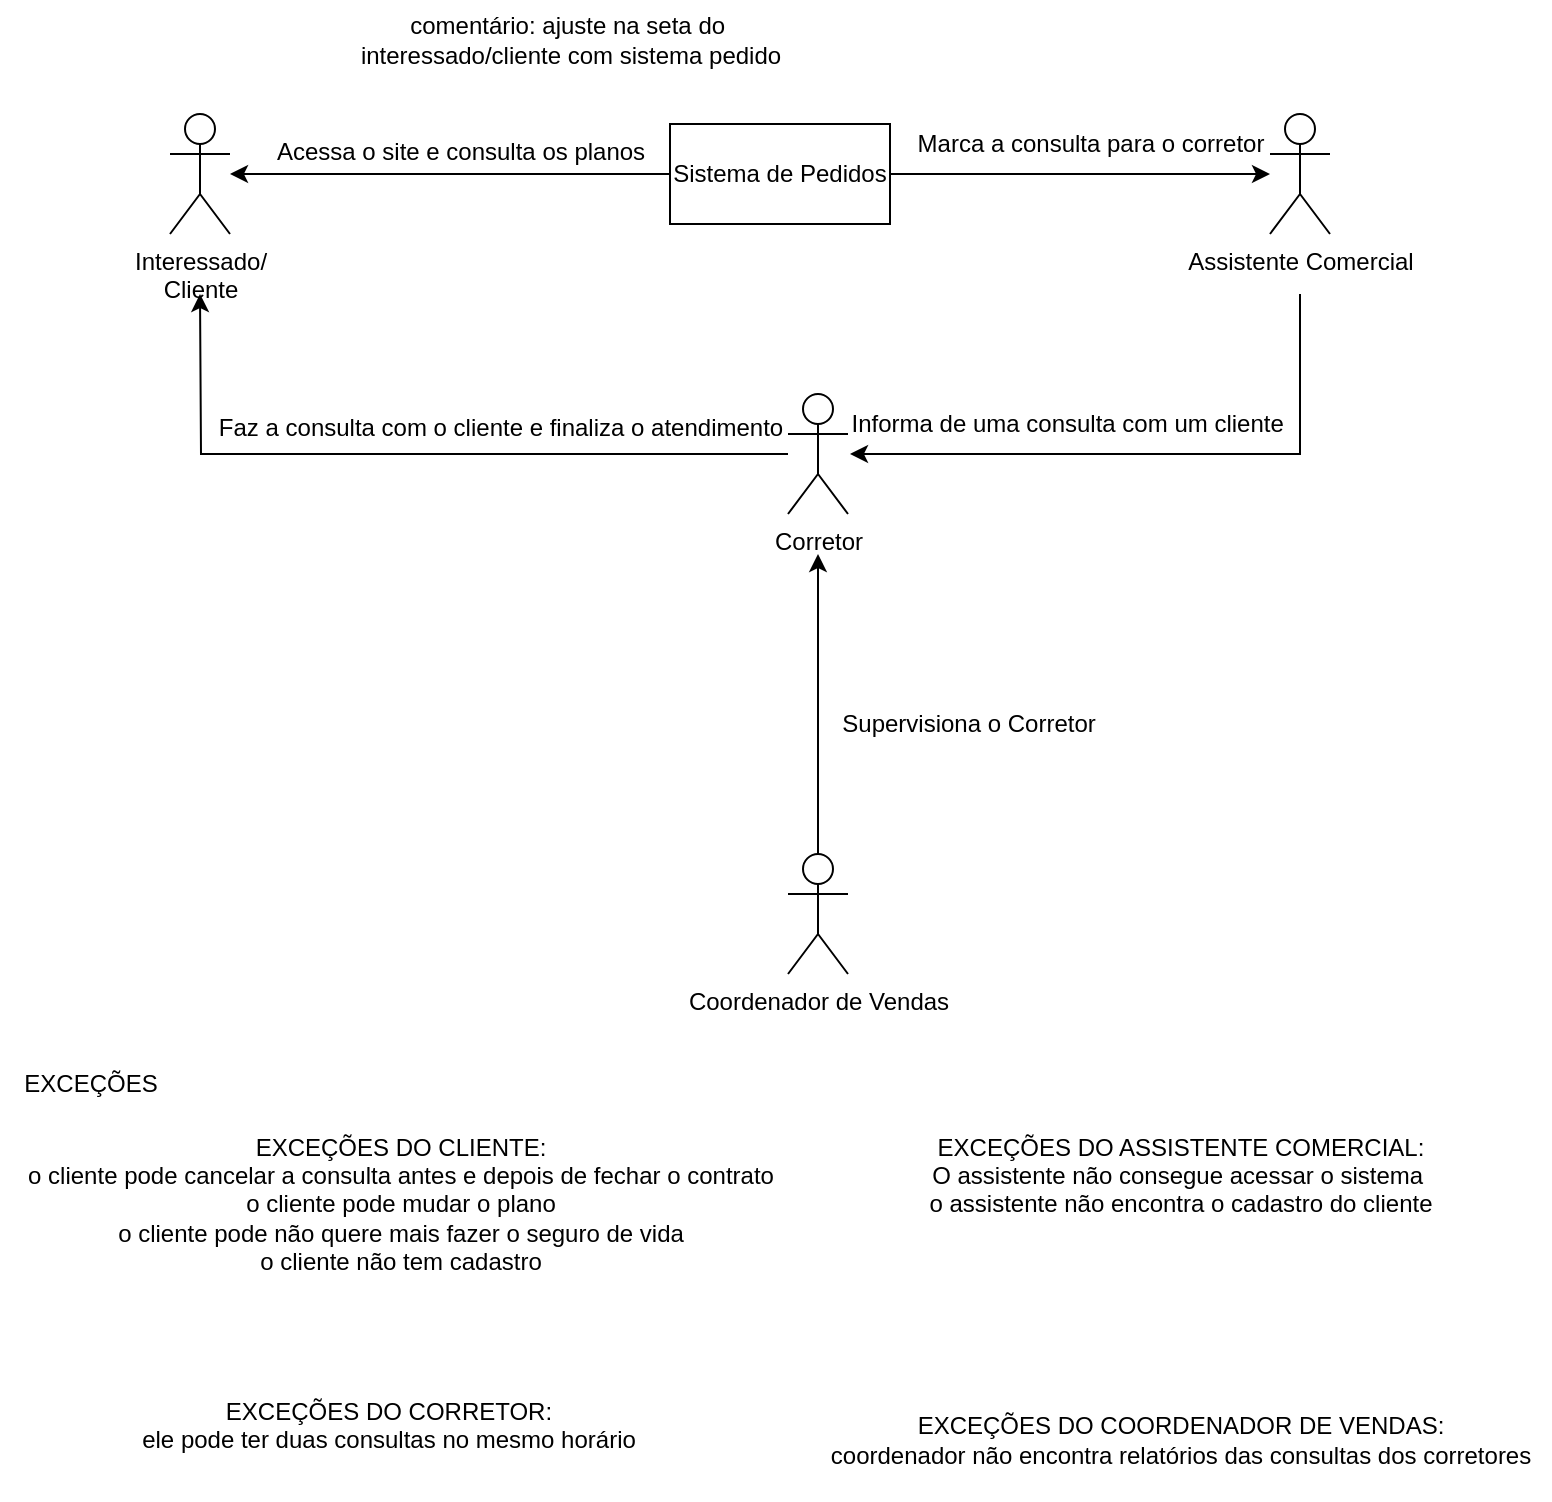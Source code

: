 <mxfile version="28.2.0">
  <diagram name="Página-1" id="5CVApHUxT2Qb8BV_8pRm">
    <mxGraphModel dx="872" dy="465" grid="1" gridSize="10" guides="1" tooltips="1" connect="1" arrows="1" fold="1" page="1" pageScale="1" pageWidth="827" pageHeight="1169" math="0" shadow="0">
      <root>
        <mxCell id="0" />
        <mxCell id="1" parent="0" />
        <mxCell id="hCjCRPXbyl-o-TLRtF-d-1" value="Interessado/&lt;div&gt;Cliente&lt;/div&gt;" style="shape=umlActor;verticalLabelPosition=bottom;verticalAlign=top;html=1;outlineConnect=0;" parent="1" vertex="1">
          <mxGeometry x="90" y="70" width="30" height="60" as="geometry" />
        </mxCell>
        <mxCell id="hCjCRPXbyl-o-TLRtF-d-17" style="edgeStyle=orthogonalEdgeStyle;rounded=0;orthogonalLoop=1;jettySize=auto;html=1;" parent="1" source="hCjCRPXbyl-o-TLRtF-d-3" edge="1">
          <mxGeometry relative="1" as="geometry">
            <mxPoint x="105" y="160" as="targetPoint" />
          </mxGeometry>
        </mxCell>
        <mxCell id="hCjCRPXbyl-o-TLRtF-d-3" value="Corretor" style="shape=umlActor;verticalLabelPosition=bottom;verticalAlign=top;html=1;" parent="1" vertex="1">
          <mxGeometry x="399" y="210" width="30" height="60" as="geometry" />
        </mxCell>
        <mxCell id="hCjCRPXbyl-o-TLRtF-d-20" style="edgeStyle=orthogonalEdgeStyle;rounded=0;orthogonalLoop=1;jettySize=auto;html=1;" parent="1" source="hCjCRPXbyl-o-TLRtF-d-4" edge="1">
          <mxGeometry relative="1" as="geometry">
            <mxPoint x="414" y="290" as="targetPoint" />
          </mxGeometry>
        </mxCell>
        <mxCell id="hCjCRPXbyl-o-TLRtF-d-4" value="Coordenador de Vendas" style="shape=umlActor;verticalLabelPosition=bottom;verticalAlign=top;html=1;" parent="1" vertex="1">
          <mxGeometry x="399" y="440" width="30" height="60" as="geometry" />
        </mxCell>
        <mxCell id="hCjCRPXbyl-o-TLRtF-d-16" style="edgeStyle=orthogonalEdgeStyle;rounded=0;orthogonalLoop=1;jettySize=auto;html=1;" parent="1" edge="1">
          <mxGeometry relative="1" as="geometry">
            <mxPoint x="430" y="240" as="targetPoint" />
            <Array as="points">
              <mxPoint x="655" y="240" />
              <mxPoint x="431" y="240" />
            </Array>
            <mxPoint x="655" y="160" as="sourcePoint" />
          </mxGeometry>
        </mxCell>
        <mxCell id="hCjCRPXbyl-o-TLRtF-d-5" value="Assistente Comercial" style="shape=umlActor;verticalLabelPosition=bottom;verticalAlign=top;html=1;" parent="1" vertex="1">
          <mxGeometry x="640" y="70" width="30" height="60" as="geometry" />
        </mxCell>
        <mxCell id="hCjCRPXbyl-o-TLRtF-d-9" style="edgeStyle=orthogonalEdgeStyle;rounded=0;orthogonalLoop=1;jettySize=auto;html=1;" parent="1" source="hCjCRPXbyl-o-TLRtF-d-6" target="hCjCRPXbyl-o-TLRtF-d-5" edge="1">
          <mxGeometry relative="1" as="geometry">
            <mxPoint x="560" y="95" as="targetPoint" />
          </mxGeometry>
        </mxCell>
        <mxCell id="iJBCQb-Vr-bR_ese6J-H-1" style="edgeStyle=orthogonalEdgeStyle;rounded=0;orthogonalLoop=1;jettySize=auto;html=1;" edge="1" parent="1" source="hCjCRPXbyl-o-TLRtF-d-6" target="hCjCRPXbyl-o-TLRtF-d-1">
          <mxGeometry relative="1" as="geometry" />
        </mxCell>
        <mxCell id="hCjCRPXbyl-o-TLRtF-d-6" value="Sistema de Pedidos" style="html=1;whiteSpace=wrap;" parent="1" vertex="1">
          <mxGeometry x="340" y="75" width="110" height="50" as="geometry" />
        </mxCell>
        <mxCell id="hCjCRPXbyl-o-TLRtF-d-11" value="Acessa o site e consulta os planos" style="text;html=1;align=center;verticalAlign=middle;resizable=0;points=[];autosize=1;strokeColor=none;fillColor=none;" parent="1" vertex="1">
          <mxGeometry x="130" y="74" width="210" height="30" as="geometry" />
        </mxCell>
        <mxCell id="hCjCRPXbyl-o-TLRtF-d-12" value="Marca a consulta para o corretor" style="text;html=1;align=center;verticalAlign=middle;resizable=0;points=[];autosize=1;strokeColor=none;fillColor=none;" parent="1" vertex="1">
          <mxGeometry x="450" y="70" width="200" height="30" as="geometry" />
        </mxCell>
        <mxCell id="hCjCRPXbyl-o-TLRtF-d-15" value="Informa de uma consulta com um cliente&amp;nbsp;" style="text;html=1;align=center;verticalAlign=middle;resizable=0;points=[];autosize=1;strokeColor=none;fillColor=none;" parent="1" vertex="1">
          <mxGeometry x="420" y="210" width="240" height="30" as="geometry" />
        </mxCell>
        <mxCell id="hCjCRPXbyl-o-TLRtF-d-18" value="Faz a consulta com o cliente e finaliza o atendimento" style="text;html=1;align=center;verticalAlign=middle;resizable=0;points=[];autosize=1;strokeColor=none;fillColor=none;" parent="1" vertex="1">
          <mxGeometry x="100" y="212" width="310" height="30" as="geometry" />
        </mxCell>
        <mxCell id="hCjCRPXbyl-o-TLRtF-d-21" value="Supervisiona o Corretor" style="text;html=1;align=center;verticalAlign=middle;resizable=0;points=[];autosize=1;strokeColor=none;fillColor=none;" parent="1" vertex="1">
          <mxGeometry x="414" y="360" width="150" height="30" as="geometry" />
        </mxCell>
        <mxCell id="7WBxGnF5Bs0CoMvxR5BY-2" value="EXCEÇÕES" style="text;html=1;align=center;verticalAlign=middle;resizable=0;points=[];autosize=1;strokeColor=none;fillColor=none;" parent="1" vertex="1">
          <mxGeometry x="5" y="540" width="90" height="30" as="geometry" />
        </mxCell>
        <mxCell id="7WBxGnF5Bs0CoMvxR5BY-3" value="EXCEÇÕES DO CLIENTE:&lt;div&gt;o cliente pode cancelar a consulta antes e depois de fechar o contrato&lt;/div&gt;&lt;div&gt;o cliente pode mudar o plano&lt;/div&gt;&lt;div&gt;o cliente pode não quere mais fazer o seguro de vida&lt;/div&gt;&lt;div&gt;o cliente não tem cadastro&lt;/div&gt;" style="text;html=1;align=center;verticalAlign=middle;resizable=0;points=[];autosize=1;strokeColor=none;fillColor=none;" parent="1" vertex="1">
          <mxGeometry x="5" y="570" width="400" height="90" as="geometry" />
        </mxCell>
        <mxCell id="7WBxGnF5Bs0CoMvxR5BY-4" value="EXCEÇÕES DO ASSISTENTE COMERCIAL:&lt;div&gt;O assistente não consegue acessar o sistema&amp;nbsp;&lt;/div&gt;&lt;div&gt;o assistente não encontra o cadastro do cliente&lt;/div&gt;&lt;div&gt;&lt;br&gt;&lt;/div&gt;&lt;div&gt;&lt;br&gt;&lt;/div&gt;" style="text;html=1;align=center;verticalAlign=middle;resizable=0;points=[];autosize=1;strokeColor=none;fillColor=none;" parent="1" vertex="1">
          <mxGeometry x="455" y="570" width="280" height="90" as="geometry" />
        </mxCell>
        <mxCell id="7WBxGnF5Bs0CoMvxR5BY-5" value="EXCEÇÕES DO CORRETOR:&lt;div&gt;ele pode ter duas consultas no mesmo horário&lt;/div&gt;&lt;div&gt;&lt;br&gt;&lt;/div&gt;" style="text;html=1;align=center;verticalAlign=middle;resizable=0;points=[];autosize=1;strokeColor=none;fillColor=none;" parent="1" vertex="1">
          <mxGeometry x="64" y="703" width="270" height="60" as="geometry" />
        </mxCell>
        <mxCell id="7WBxGnF5Bs0CoMvxR5BY-6" value="EXCEÇÕES DO COORDENADOR DE VENDAS:&lt;div&gt;coordenador não encontra relatórios das consultas dos corretores&lt;/div&gt;" style="text;html=1;align=center;verticalAlign=middle;resizable=0;points=[];autosize=1;strokeColor=none;fillColor=none;" parent="1" vertex="1">
          <mxGeometry x="410" y="713" width="370" height="40" as="geometry" />
        </mxCell>
        <mxCell id="iJBCQb-Vr-bR_ese6J-H-2" value="comentário: ajuste na seta do&amp;nbsp;&lt;br&gt;interessado/cliente com sistema pedido" style="text;html=1;align=center;verticalAlign=middle;resizable=0;points=[];autosize=1;strokeColor=none;fillColor=none;" vertex="1" parent="1">
          <mxGeometry x="175" y="13" width="230" height="40" as="geometry" />
        </mxCell>
      </root>
    </mxGraphModel>
  </diagram>
</mxfile>
